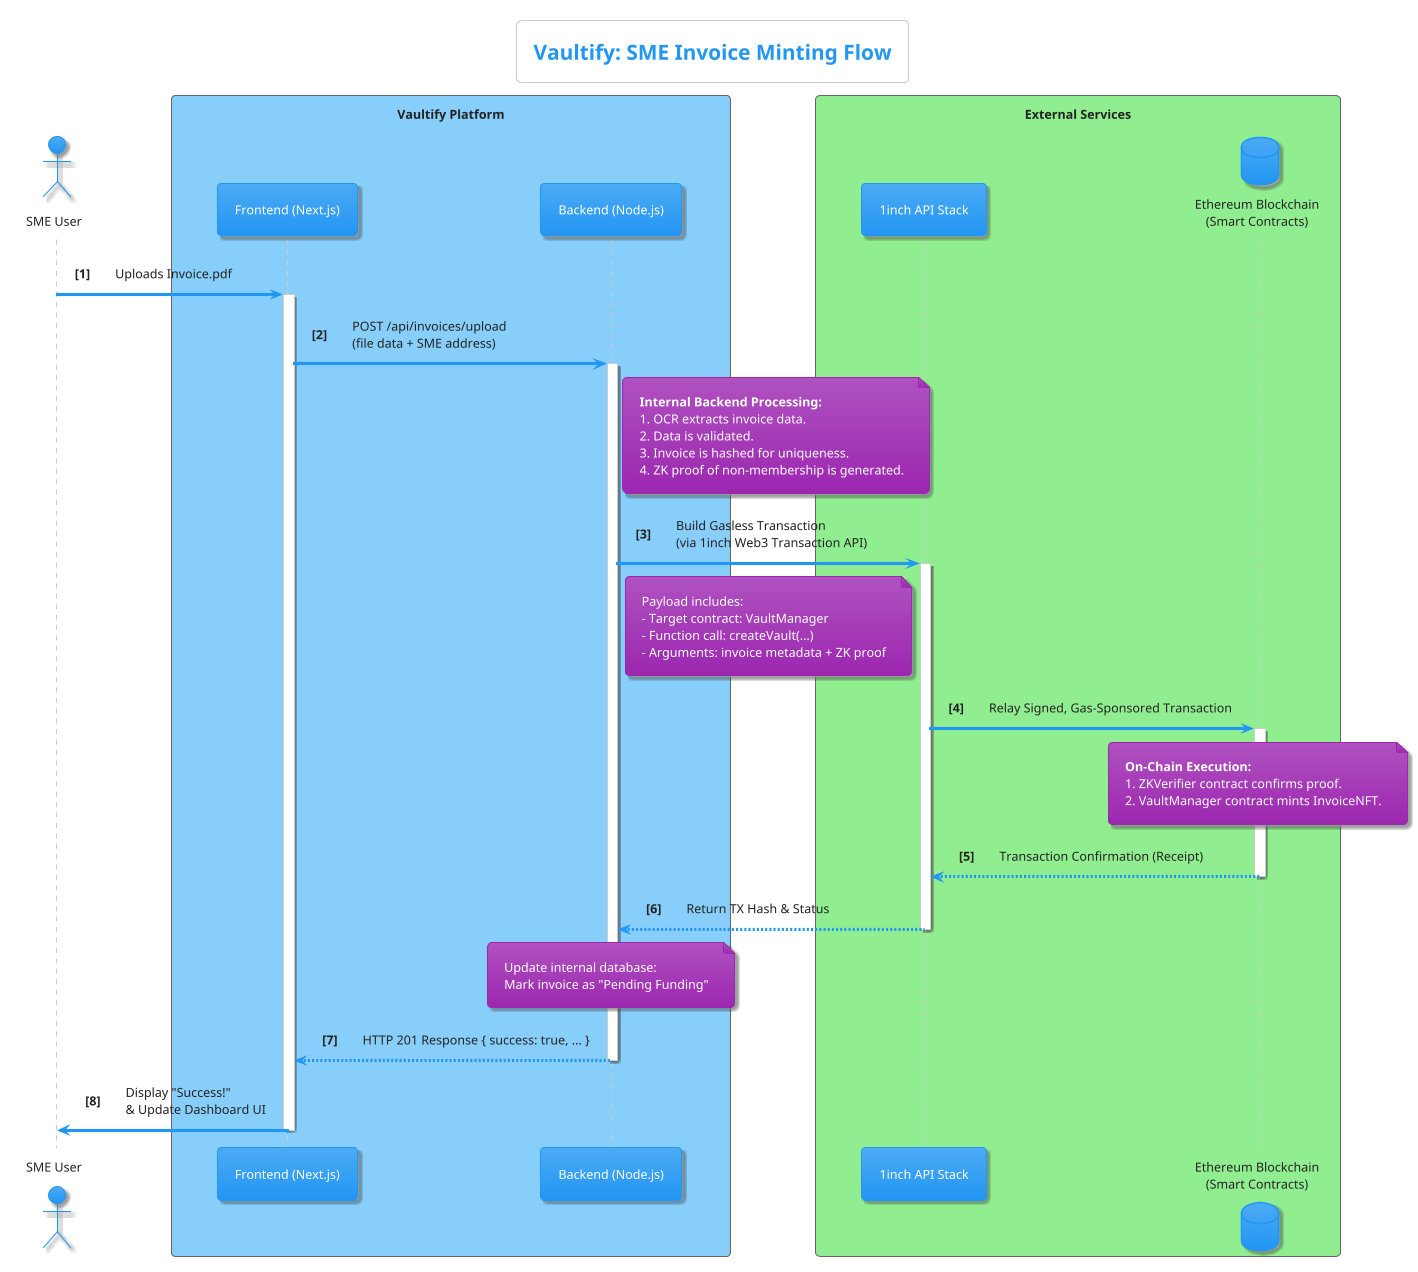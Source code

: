 @startuml
!theme materia

title Vaultify: SME Invoice Minting Flow

autonumber "<b>[0]</b>"

' Define Participants
actor "SME User" as User
box "Vaultify Platform" #LightSkyBlue
    participant "Frontend (Next.js)" as FE
    participant "Backend (Node.js)" as BE
end box
box "External Services" #LightGreen
    participant "1inch API Stack" as OneInch
    database "Ethereum Blockchain\n(Smart Contracts)" as Chain
end box

' === Main Flow: Invoice Upload and Minting ===

User -> FE: Uploads Invoice.pdf
activate FE

FE -> BE: POST /api/invoices/upload\n(file data + SME address)
activate BE
note right of BE
    **Internal Backend Processing:**
    1. OCR extracts invoice data.
    2. Data is validated.
    3. Invoice is hashed for uniqueness.
    4. ZK proof of non-membership is generated.
end note

BE -> OneInch: Build Gasless Transaction\n(via 1inch Web3 Transaction API)
activate OneInch
note left of OneInch
    Payload includes:
    - Target contract: VaultManager
    - Function call: createVault(...)
    - Arguments: invoice metadata + ZK proof
end note


OneInch -> Chain: Relay Signed, Gas-Sponsored Transaction
activate Chain
note over Chain
    **On-Chain Execution:**
    1. ZKVerifier contract confirms proof.
    2. VaultManager contract mints InvoiceNFT.
end note


Chain --> OneInch: Transaction Confirmation (Receipt)
deactivate Chain

OneInch --> BE: Return TX Hash & Status
deactivate OneInch

note over BE: Update internal database:\nMark invoice as "Pending Funding"

BE --> FE: HTTP 201 Response { success: true, ... }
deactivate BE

FE -> User: Display "Success!"\n& Update Dashboard UI
deactivate FE

@enduml